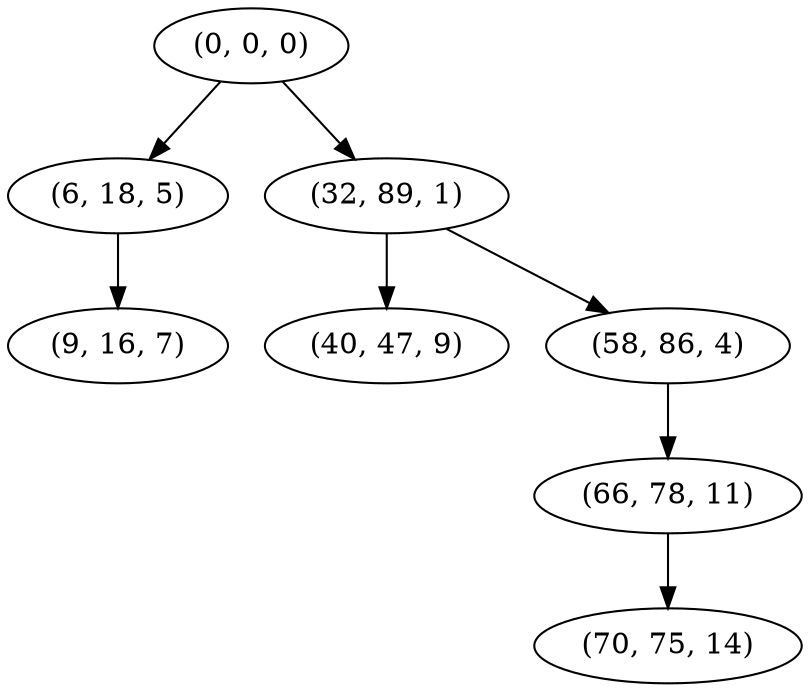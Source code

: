 digraph tree {
    "(0, 0, 0)";
    "(6, 18, 5)";
    "(9, 16, 7)";
    "(32, 89, 1)";
    "(40, 47, 9)";
    "(58, 86, 4)";
    "(66, 78, 11)";
    "(70, 75, 14)";
    "(0, 0, 0)" -> "(6, 18, 5)";
    "(0, 0, 0)" -> "(32, 89, 1)";
    "(6, 18, 5)" -> "(9, 16, 7)";
    "(32, 89, 1)" -> "(40, 47, 9)";
    "(32, 89, 1)" -> "(58, 86, 4)";
    "(58, 86, 4)" -> "(66, 78, 11)";
    "(66, 78, 11)" -> "(70, 75, 14)";
}
